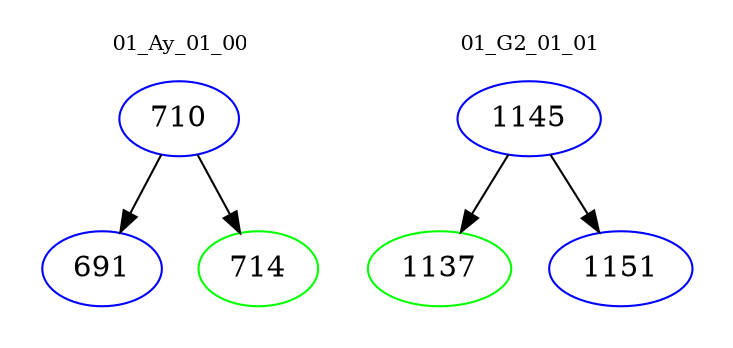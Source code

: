digraph{
subgraph cluster_0 {
color = white
label = "01_Ay_01_00";
fontsize=10;
T0_710 [label="710", color="blue"]
T0_710 -> T0_691 [color="black"]
T0_691 [label="691", color="blue"]
T0_710 -> T0_714 [color="black"]
T0_714 [label="714", color="green"]
}
subgraph cluster_1 {
color = white
label = "01_G2_01_01";
fontsize=10;
T1_1145 [label="1145", color="blue"]
T1_1145 -> T1_1137 [color="black"]
T1_1137 [label="1137", color="green"]
T1_1145 -> T1_1151 [color="black"]
T1_1151 [label="1151", color="blue"]
}
}
